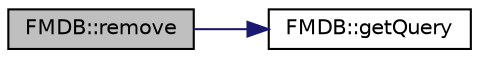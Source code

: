 digraph "FMDB::remove"
{
 // INTERACTIVE_SVG=YES
 // LATEX_PDF_SIZE
  edge [fontname="Helvetica",fontsize="10",labelfontname="Helvetica",labelfontsize="10"];
  node [fontname="Helvetica",fontsize="10",shape=record];
  rankdir="LR";
  Node57 [label="FMDB::remove",height=0.2,width=0.4,color="black", fillcolor="grey75", style="filled", fontcolor="black",tooltip=" "];
  Node57 -> Node58 [color="midnightblue",fontsize="10",style="solid",fontname="Helvetica"];
  Node58 [label="FMDB::getQuery",height=0.2,width=0.4,color="black", fillcolor="white", style="filled",URL="$class_f_m_d_b.html#add4db2d5a6ea1f0cda68a3310a5e4371",tooltip=" "];
}
